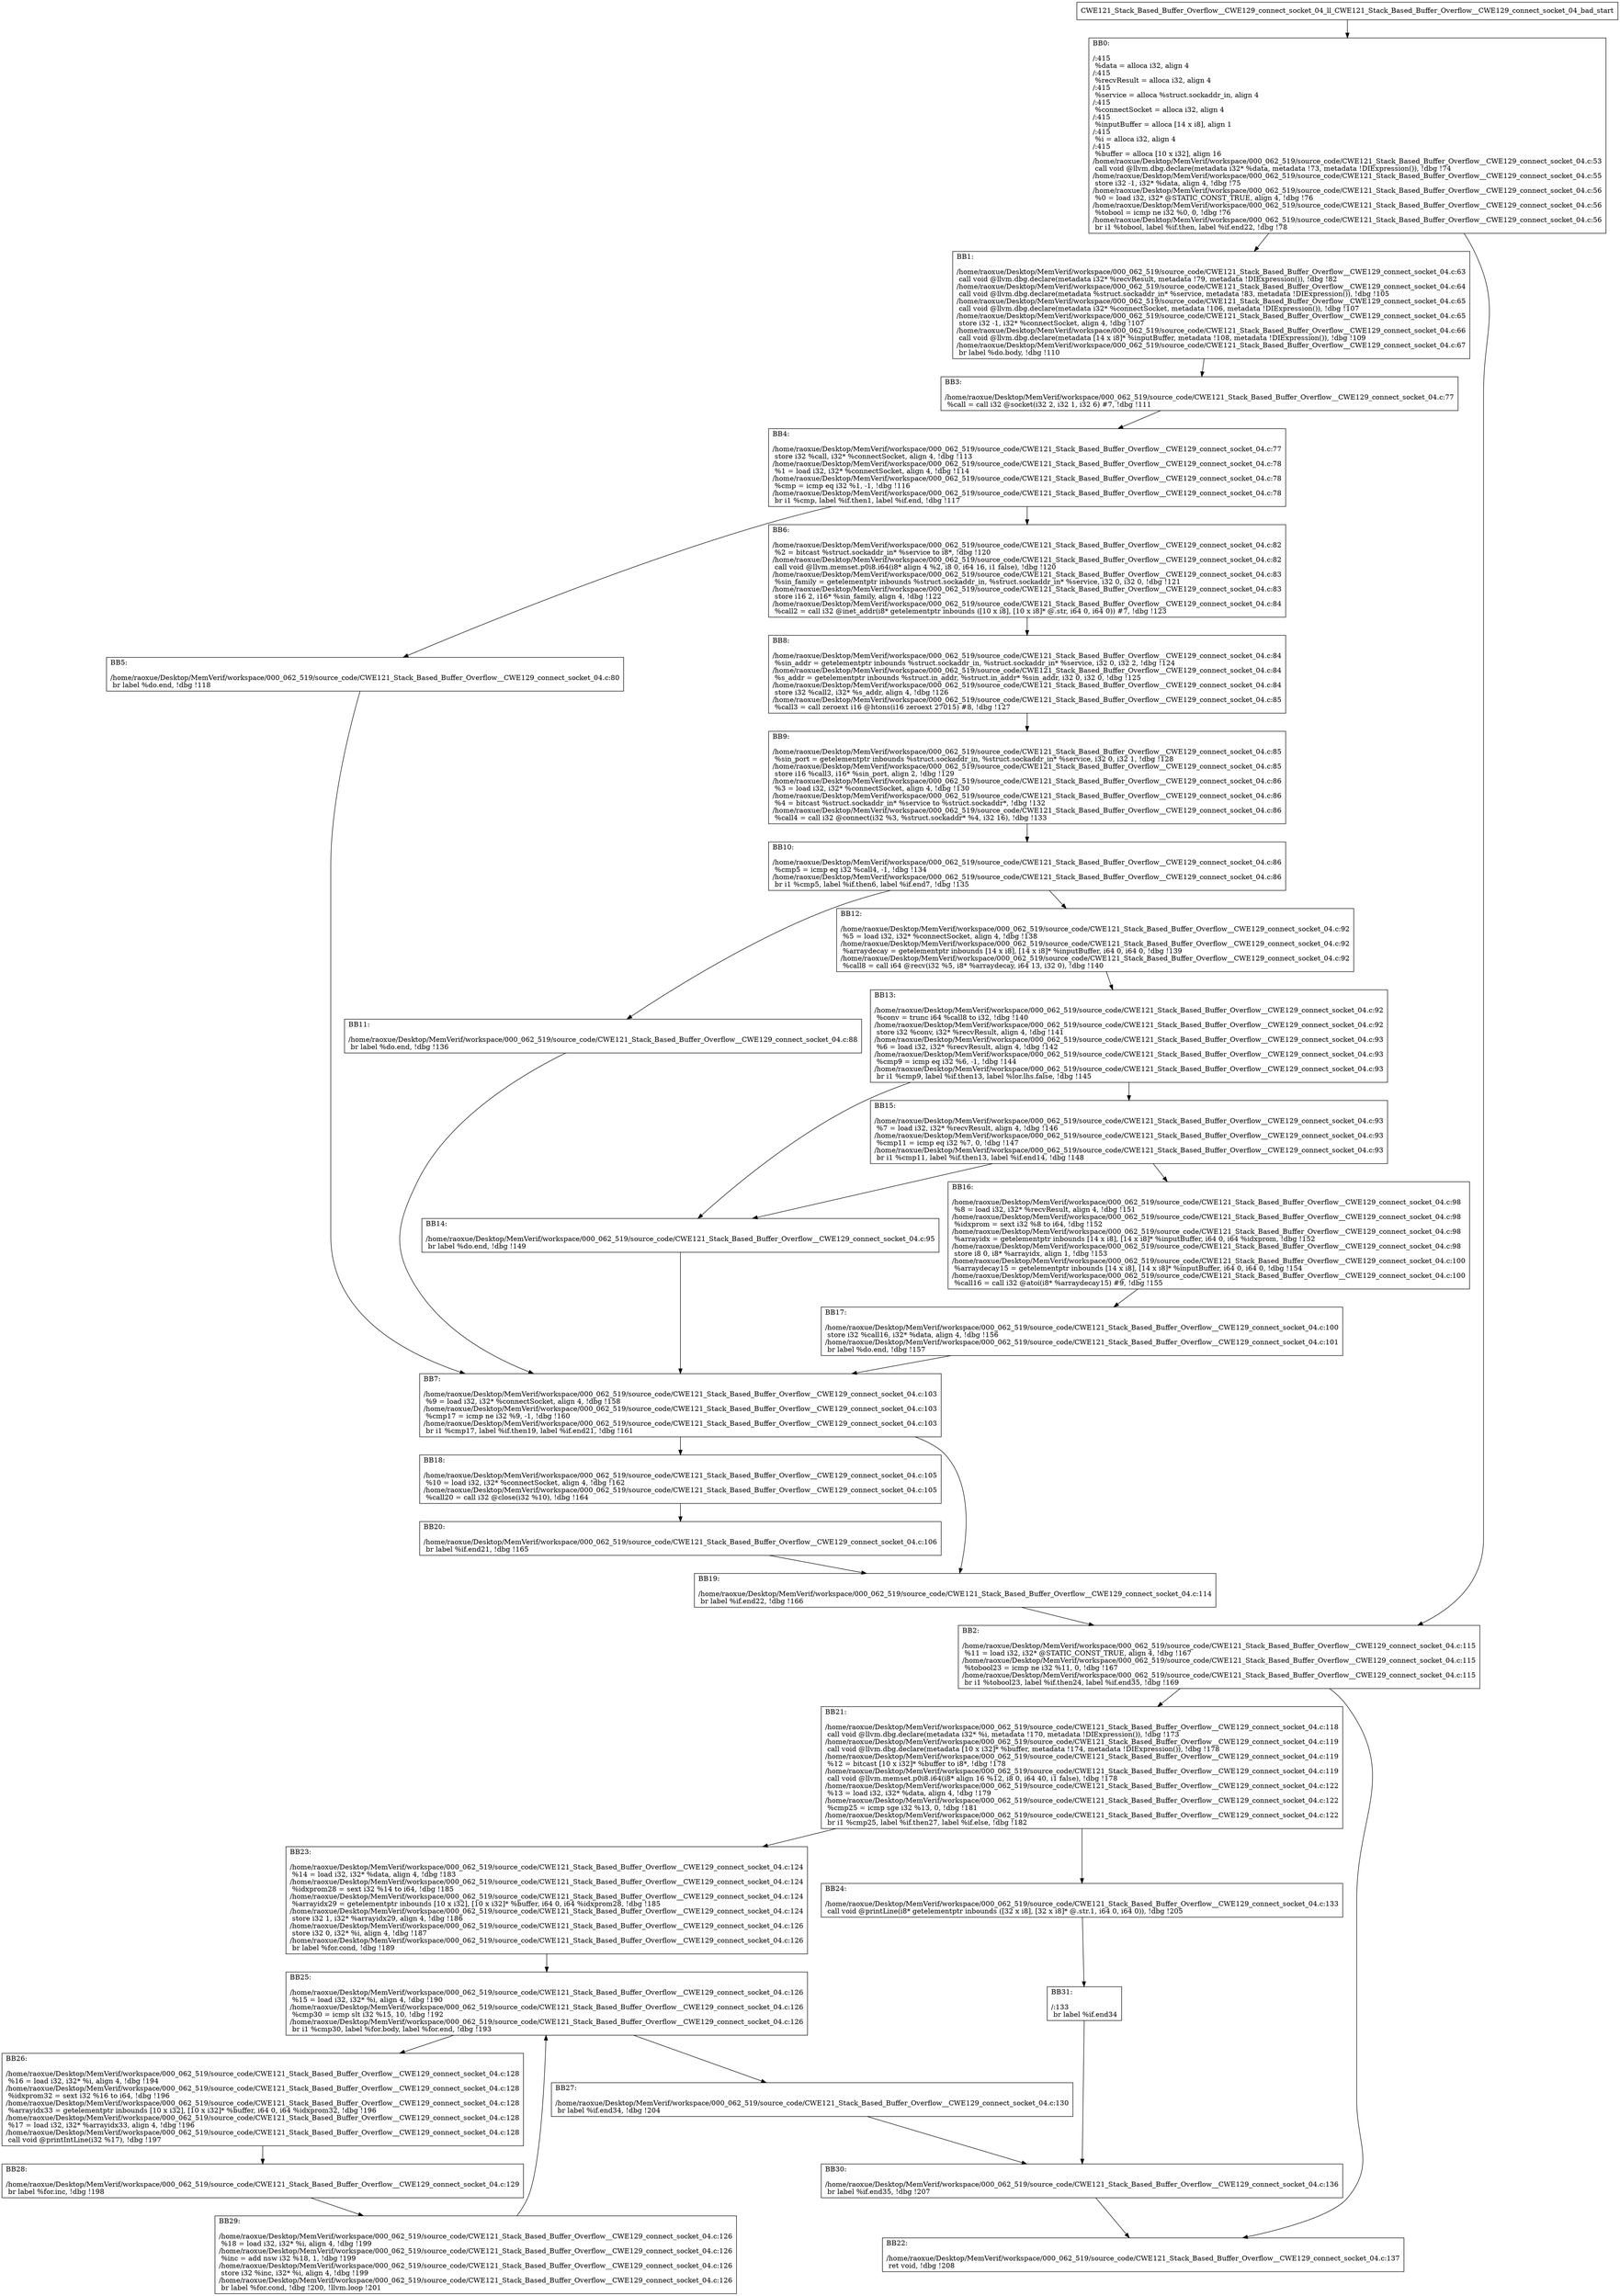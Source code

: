 digraph "CFG for'CWE121_Stack_Based_Buffer_Overflow__CWE129_connect_socket_04_ll_CWE121_Stack_Based_Buffer_Overflow__CWE129_connect_socket_04_bad' function" {
	BBCWE121_Stack_Based_Buffer_Overflow__CWE129_connect_socket_04_ll_CWE121_Stack_Based_Buffer_Overflow__CWE129_connect_socket_04_bad_start[shape=record,label="{CWE121_Stack_Based_Buffer_Overflow__CWE129_connect_socket_04_ll_CWE121_Stack_Based_Buffer_Overflow__CWE129_connect_socket_04_bad_start}"];
	BBCWE121_Stack_Based_Buffer_Overflow__CWE129_connect_socket_04_ll_CWE121_Stack_Based_Buffer_Overflow__CWE129_connect_socket_04_bad_start-> CWE121_Stack_Based_Buffer_Overflow__CWE129_connect_socket_04_ll_CWE121_Stack_Based_Buffer_Overflow__CWE129_connect_socket_04_badBB0;
	CWE121_Stack_Based_Buffer_Overflow__CWE129_connect_socket_04_ll_CWE121_Stack_Based_Buffer_Overflow__CWE129_connect_socket_04_badBB0 [shape=record, label="{BB0:\l\l/:415\l
  %data = alloca i32, align 4\l
/:415\l
  %recvResult = alloca i32, align 4\l
/:415\l
  %service = alloca %struct.sockaddr_in, align 4\l
/:415\l
  %connectSocket = alloca i32, align 4\l
/:415\l
  %inputBuffer = alloca [14 x i8], align 1\l
/:415\l
  %i = alloca i32, align 4\l
/:415\l
  %buffer = alloca [10 x i32], align 16\l
/home/raoxue/Desktop/MemVerif/workspace/000_062_519/source_code/CWE121_Stack_Based_Buffer_Overflow__CWE129_connect_socket_04.c:53\l
  call void @llvm.dbg.declare(metadata i32* %data, metadata !73, metadata !DIExpression()), !dbg !74\l
/home/raoxue/Desktop/MemVerif/workspace/000_062_519/source_code/CWE121_Stack_Based_Buffer_Overflow__CWE129_connect_socket_04.c:55\l
  store i32 -1, i32* %data, align 4, !dbg !75\l
/home/raoxue/Desktop/MemVerif/workspace/000_062_519/source_code/CWE121_Stack_Based_Buffer_Overflow__CWE129_connect_socket_04.c:56\l
  %0 = load i32, i32* @STATIC_CONST_TRUE, align 4, !dbg !76\l
/home/raoxue/Desktop/MemVerif/workspace/000_062_519/source_code/CWE121_Stack_Based_Buffer_Overflow__CWE129_connect_socket_04.c:56\l
  %tobool = icmp ne i32 %0, 0, !dbg !76\l
/home/raoxue/Desktop/MemVerif/workspace/000_062_519/source_code/CWE121_Stack_Based_Buffer_Overflow__CWE129_connect_socket_04.c:56\l
  br i1 %tobool, label %if.then, label %if.end22, !dbg !78\l
}"];
	CWE121_Stack_Based_Buffer_Overflow__CWE129_connect_socket_04_ll_CWE121_Stack_Based_Buffer_Overflow__CWE129_connect_socket_04_badBB0-> CWE121_Stack_Based_Buffer_Overflow__CWE129_connect_socket_04_ll_CWE121_Stack_Based_Buffer_Overflow__CWE129_connect_socket_04_badBB1;
	CWE121_Stack_Based_Buffer_Overflow__CWE129_connect_socket_04_ll_CWE121_Stack_Based_Buffer_Overflow__CWE129_connect_socket_04_badBB0-> CWE121_Stack_Based_Buffer_Overflow__CWE129_connect_socket_04_ll_CWE121_Stack_Based_Buffer_Overflow__CWE129_connect_socket_04_badBB2;
	CWE121_Stack_Based_Buffer_Overflow__CWE129_connect_socket_04_ll_CWE121_Stack_Based_Buffer_Overflow__CWE129_connect_socket_04_badBB1 [shape=record, label="{BB1:\l\l/home/raoxue/Desktop/MemVerif/workspace/000_062_519/source_code/CWE121_Stack_Based_Buffer_Overflow__CWE129_connect_socket_04.c:63\l
  call void @llvm.dbg.declare(metadata i32* %recvResult, metadata !79, metadata !DIExpression()), !dbg !82\l
/home/raoxue/Desktop/MemVerif/workspace/000_062_519/source_code/CWE121_Stack_Based_Buffer_Overflow__CWE129_connect_socket_04.c:64\l
  call void @llvm.dbg.declare(metadata %struct.sockaddr_in* %service, metadata !83, metadata !DIExpression()), !dbg !105\l
/home/raoxue/Desktop/MemVerif/workspace/000_062_519/source_code/CWE121_Stack_Based_Buffer_Overflow__CWE129_connect_socket_04.c:65\l
  call void @llvm.dbg.declare(metadata i32* %connectSocket, metadata !106, metadata !DIExpression()), !dbg !107\l
/home/raoxue/Desktop/MemVerif/workspace/000_062_519/source_code/CWE121_Stack_Based_Buffer_Overflow__CWE129_connect_socket_04.c:65\l
  store i32 -1, i32* %connectSocket, align 4, !dbg !107\l
/home/raoxue/Desktop/MemVerif/workspace/000_062_519/source_code/CWE121_Stack_Based_Buffer_Overflow__CWE129_connect_socket_04.c:66\l
  call void @llvm.dbg.declare(metadata [14 x i8]* %inputBuffer, metadata !108, metadata !DIExpression()), !dbg !109\l
/home/raoxue/Desktop/MemVerif/workspace/000_062_519/source_code/CWE121_Stack_Based_Buffer_Overflow__CWE129_connect_socket_04.c:67\l
  br label %do.body, !dbg !110\l
}"];
	CWE121_Stack_Based_Buffer_Overflow__CWE129_connect_socket_04_ll_CWE121_Stack_Based_Buffer_Overflow__CWE129_connect_socket_04_badBB1-> CWE121_Stack_Based_Buffer_Overflow__CWE129_connect_socket_04_ll_CWE121_Stack_Based_Buffer_Overflow__CWE129_connect_socket_04_badBB3;
	CWE121_Stack_Based_Buffer_Overflow__CWE129_connect_socket_04_ll_CWE121_Stack_Based_Buffer_Overflow__CWE129_connect_socket_04_badBB3 [shape=record, label="{BB3:\l\l/home/raoxue/Desktop/MemVerif/workspace/000_062_519/source_code/CWE121_Stack_Based_Buffer_Overflow__CWE129_connect_socket_04.c:77\l
  %call = call i32 @socket(i32 2, i32 1, i32 6) #7, !dbg !111\l
}"];
	CWE121_Stack_Based_Buffer_Overflow__CWE129_connect_socket_04_ll_CWE121_Stack_Based_Buffer_Overflow__CWE129_connect_socket_04_badBB3-> CWE121_Stack_Based_Buffer_Overflow__CWE129_connect_socket_04_ll_CWE121_Stack_Based_Buffer_Overflow__CWE129_connect_socket_04_badBB4;
	CWE121_Stack_Based_Buffer_Overflow__CWE129_connect_socket_04_ll_CWE121_Stack_Based_Buffer_Overflow__CWE129_connect_socket_04_badBB4 [shape=record, label="{BB4:\l\l/home/raoxue/Desktop/MemVerif/workspace/000_062_519/source_code/CWE121_Stack_Based_Buffer_Overflow__CWE129_connect_socket_04.c:77\l
  store i32 %call, i32* %connectSocket, align 4, !dbg !113\l
/home/raoxue/Desktop/MemVerif/workspace/000_062_519/source_code/CWE121_Stack_Based_Buffer_Overflow__CWE129_connect_socket_04.c:78\l
  %1 = load i32, i32* %connectSocket, align 4, !dbg !114\l
/home/raoxue/Desktop/MemVerif/workspace/000_062_519/source_code/CWE121_Stack_Based_Buffer_Overflow__CWE129_connect_socket_04.c:78\l
  %cmp = icmp eq i32 %1, -1, !dbg !116\l
/home/raoxue/Desktop/MemVerif/workspace/000_062_519/source_code/CWE121_Stack_Based_Buffer_Overflow__CWE129_connect_socket_04.c:78\l
  br i1 %cmp, label %if.then1, label %if.end, !dbg !117\l
}"];
	CWE121_Stack_Based_Buffer_Overflow__CWE129_connect_socket_04_ll_CWE121_Stack_Based_Buffer_Overflow__CWE129_connect_socket_04_badBB4-> CWE121_Stack_Based_Buffer_Overflow__CWE129_connect_socket_04_ll_CWE121_Stack_Based_Buffer_Overflow__CWE129_connect_socket_04_badBB5;
	CWE121_Stack_Based_Buffer_Overflow__CWE129_connect_socket_04_ll_CWE121_Stack_Based_Buffer_Overflow__CWE129_connect_socket_04_badBB4-> CWE121_Stack_Based_Buffer_Overflow__CWE129_connect_socket_04_ll_CWE121_Stack_Based_Buffer_Overflow__CWE129_connect_socket_04_badBB6;
	CWE121_Stack_Based_Buffer_Overflow__CWE129_connect_socket_04_ll_CWE121_Stack_Based_Buffer_Overflow__CWE129_connect_socket_04_badBB5 [shape=record, label="{BB5:\l\l/home/raoxue/Desktop/MemVerif/workspace/000_062_519/source_code/CWE121_Stack_Based_Buffer_Overflow__CWE129_connect_socket_04.c:80\l
  br label %do.end, !dbg !118\l
}"];
	CWE121_Stack_Based_Buffer_Overflow__CWE129_connect_socket_04_ll_CWE121_Stack_Based_Buffer_Overflow__CWE129_connect_socket_04_badBB5-> CWE121_Stack_Based_Buffer_Overflow__CWE129_connect_socket_04_ll_CWE121_Stack_Based_Buffer_Overflow__CWE129_connect_socket_04_badBB7;
	CWE121_Stack_Based_Buffer_Overflow__CWE129_connect_socket_04_ll_CWE121_Stack_Based_Buffer_Overflow__CWE129_connect_socket_04_badBB6 [shape=record, label="{BB6:\l\l/home/raoxue/Desktop/MemVerif/workspace/000_062_519/source_code/CWE121_Stack_Based_Buffer_Overflow__CWE129_connect_socket_04.c:82\l
  %2 = bitcast %struct.sockaddr_in* %service to i8*, !dbg !120\l
/home/raoxue/Desktop/MemVerif/workspace/000_062_519/source_code/CWE121_Stack_Based_Buffer_Overflow__CWE129_connect_socket_04.c:82\l
  call void @llvm.memset.p0i8.i64(i8* align 4 %2, i8 0, i64 16, i1 false), !dbg !120\l
/home/raoxue/Desktop/MemVerif/workspace/000_062_519/source_code/CWE121_Stack_Based_Buffer_Overflow__CWE129_connect_socket_04.c:83\l
  %sin_family = getelementptr inbounds %struct.sockaddr_in, %struct.sockaddr_in* %service, i32 0, i32 0, !dbg !121\l
/home/raoxue/Desktop/MemVerif/workspace/000_062_519/source_code/CWE121_Stack_Based_Buffer_Overflow__CWE129_connect_socket_04.c:83\l
  store i16 2, i16* %sin_family, align 4, !dbg !122\l
/home/raoxue/Desktop/MemVerif/workspace/000_062_519/source_code/CWE121_Stack_Based_Buffer_Overflow__CWE129_connect_socket_04.c:84\l
  %call2 = call i32 @inet_addr(i8* getelementptr inbounds ([10 x i8], [10 x i8]* @.str, i64 0, i64 0)) #7, !dbg !123\l
}"];
	CWE121_Stack_Based_Buffer_Overflow__CWE129_connect_socket_04_ll_CWE121_Stack_Based_Buffer_Overflow__CWE129_connect_socket_04_badBB6-> CWE121_Stack_Based_Buffer_Overflow__CWE129_connect_socket_04_ll_CWE121_Stack_Based_Buffer_Overflow__CWE129_connect_socket_04_badBB8;
	CWE121_Stack_Based_Buffer_Overflow__CWE129_connect_socket_04_ll_CWE121_Stack_Based_Buffer_Overflow__CWE129_connect_socket_04_badBB8 [shape=record, label="{BB8:\l\l/home/raoxue/Desktop/MemVerif/workspace/000_062_519/source_code/CWE121_Stack_Based_Buffer_Overflow__CWE129_connect_socket_04.c:84\l
  %sin_addr = getelementptr inbounds %struct.sockaddr_in, %struct.sockaddr_in* %service, i32 0, i32 2, !dbg !124\l
/home/raoxue/Desktop/MemVerif/workspace/000_062_519/source_code/CWE121_Stack_Based_Buffer_Overflow__CWE129_connect_socket_04.c:84\l
  %s_addr = getelementptr inbounds %struct.in_addr, %struct.in_addr* %sin_addr, i32 0, i32 0, !dbg !125\l
/home/raoxue/Desktop/MemVerif/workspace/000_062_519/source_code/CWE121_Stack_Based_Buffer_Overflow__CWE129_connect_socket_04.c:84\l
  store i32 %call2, i32* %s_addr, align 4, !dbg !126\l
/home/raoxue/Desktop/MemVerif/workspace/000_062_519/source_code/CWE121_Stack_Based_Buffer_Overflow__CWE129_connect_socket_04.c:85\l
  %call3 = call zeroext i16 @htons(i16 zeroext 27015) #8, !dbg !127\l
}"];
	CWE121_Stack_Based_Buffer_Overflow__CWE129_connect_socket_04_ll_CWE121_Stack_Based_Buffer_Overflow__CWE129_connect_socket_04_badBB8-> CWE121_Stack_Based_Buffer_Overflow__CWE129_connect_socket_04_ll_CWE121_Stack_Based_Buffer_Overflow__CWE129_connect_socket_04_badBB9;
	CWE121_Stack_Based_Buffer_Overflow__CWE129_connect_socket_04_ll_CWE121_Stack_Based_Buffer_Overflow__CWE129_connect_socket_04_badBB9 [shape=record, label="{BB9:\l\l/home/raoxue/Desktop/MemVerif/workspace/000_062_519/source_code/CWE121_Stack_Based_Buffer_Overflow__CWE129_connect_socket_04.c:85\l
  %sin_port = getelementptr inbounds %struct.sockaddr_in, %struct.sockaddr_in* %service, i32 0, i32 1, !dbg !128\l
/home/raoxue/Desktop/MemVerif/workspace/000_062_519/source_code/CWE121_Stack_Based_Buffer_Overflow__CWE129_connect_socket_04.c:85\l
  store i16 %call3, i16* %sin_port, align 2, !dbg !129\l
/home/raoxue/Desktop/MemVerif/workspace/000_062_519/source_code/CWE121_Stack_Based_Buffer_Overflow__CWE129_connect_socket_04.c:86\l
  %3 = load i32, i32* %connectSocket, align 4, !dbg !130\l
/home/raoxue/Desktop/MemVerif/workspace/000_062_519/source_code/CWE121_Stack_Based_Buffer_Overflow__CWE129_connect_socket_04.c:86\l
  %4 = bitcast %struct.sockaddr_in* %service to %struct.sockaddr*, !dbg !132\l
/home/raoxue/Desktop/MemVerif/workspace/000_062_519/source_code/CWE121_Stack_Based_Buffer_Overflow__CWE129_connect_socket_04.c:86\l
  %call4 = call i32 @connect(i32 %3, %struct.sockaddr* %4, i32 16), !dbg !133\l
}"];
	CWE121_Stack_Based_Buffer_Overflow__CWE129_connect_socket_04_ll_CWE121_Stack_Based_Buffer_Overflow__CWE129_connect_socket_04_badBB9-> CWE121_Stack_Based_Buffer_Overflow__CWE129_connect_socket_04_ll_CWE121_Stack_Based_Buffer_Overflow__CWE129_connect_socket_04_badBB10;
	CWE121_Stack_Based_Buffer_Overflow__CWE129_connect_socket_04_ll_CWE121_Stack_Based_Buffer_Overflow__CWE129_connect_socket_04_badBB10 [shape=record, label="{BB10:\l\l/home/raoxue/Desktop/MemVerif/workspace/000_062_519/source_code/CWE121_Stack_Based_Buffer_Overflow__CWE129_connect_socket_04.c:86\l
  %cmp5 = icmp eq i32 %call4, -1, !dbg !134\l
/home/raoxue/Desktop/MemVerif/workspace/000_062_519/source_code/CWE121_Stack_Based_Buffer_Overflow__CWE129_connect_socket_04.c:86\l
  br i1 %cmp5, label %if.then6, label %if.end7, !dbg !135\l
}"];
	CWE121_Stack_Based_Buffer_Overflow__CWE129_connect_socket_04_ll_CWE121_Stack_Based_Buffer_Overflow__CWE129_connect_socket_04_badBB10-> CWE121_Stack_Based_Buffer_Overflow__CWE129_connect_socket_04_ll_CWE121_Stack_Based_Buffer_Overflow__CWE129_connect_socket_04_badBB11;
	CWE121_Stack_Based_Buffer_Overflow__CWE129_connect_socket_04_ll_CWE121_Stack_Based_Buffer_Overflow__CWE129_connect_socket_04_badBB10-> CWE121_Stack_Based_Buffer_Overflow__CWE129_connect_socket_04_ll_CWE121_Stack_Based_Buffer_Overflow__CWE129_connect_socket_04_badBB12;
	CWE121_Stack_Based_Buffer_Overflow__CWE129_connect_socket_04_ll_CWE121_Stack_Based_Buffer_Overflow__CWE129_connect_socket_04_badBB11 [shape=record, label="{BB11:\l\l/home/raoxue/Desktop/MemVerif/workspace/000_062_519/source_code/CWE121_Stack_Based_Buffer_Overflow__CWE129_connect_socket_04.c:88\l
  br label %do.end, !dbg !136\l
}"];
	CWE121_Stack_Based_Buffer_Overflow__CWE129_connect_socket_04_ll_CWE121_Stack_Based_Buffer_Overflow__CWE129_connect_socket_04_badBB11-> CWE121_Stack_Based_Buffer_Overflow__CWE129_connect_socket_04_ll_CWE121_Stack_Based_Buffer_Overflow__CWE129_connect_socket_04_badBB7;
	CWE121_Stack_Based_Buffer_Overflow__CWE129_connect_socket_04_ll_CWE121_Stack_Based_Buffer_Overflow__CWE129_connect_socket_04_badBB12 [shape=record, label="{BB12:\l\l/home/raoxue/Desktop/MemVerif/workspace/000_062_519/source_code/CWE121_Stack_Based_Buffer_Overflow__CWE129_connect_socket_04.c:92\l
  %5 = load i32, i32* %connectSocket, align 4, !dbg !138\l
/home/raoxue/Desktop/MemVerif/workspace/000_062_519/source_code/CWE121_Stack_Based_Buffer_Overflow__CWE129_connect_socket_04.c:92\l
  %arraydecay = getelementptr inbounds [14 x i8], [14 x i8]* %inputBuffer, i64 0, i64 0, !dbg !139\l
/home/raoxue/Desktop/MemVerif/workspace/000_062_519/source_code/CWE121_Stack_Based_Buffer_Overflow__CWE129_connect_socket_04.c:92\l
  %call8 = call i64 @recv(i32 %5, i8* %arraydecay, i64 13, i32 0), !dbg !140\l
}"];
	CWE121_Stack_Based_Buffer_Overflow__CWE129_connect_socket_04_ll_CWE121_Stack_Based_Buffer_Overflow__CWE129_connect_socket_04_badBB12-> CWE121_Stack_Based_Buffer_Overflow__CWE129_connect_socket_04_ll_CWE121_Stack_Based_Buffer_Overflow__CWE129_connect_socket_04_badBB13;
	CWE121_Stack_Based_Buffer_Overflow__CWE129_connect_socket_04_ll_CWE121_Stack_Based_Buffer_Overflow__CWE129_connect_socket_04_badBB13 [shape=record, label="{BB13:\l\l/home/raoxue/Desktop/MemVerif/workspace/000_062_519/source_code/CWE121_Stack_Based_Buffer_Overflow__CWE129_connect_socket_04.c:92\l
  %conv = trunc i64 %call8 to i32, !dbg !140\l
/home/raoxue/Desktop/MemVerif/workspace/000_062_519/source_code/CWE121_Stack_Based_Buffer_Overflow__CWE129_connect_socket_04.c:92\l
  store i32 %conv, i32* %recvResult, align 4, !dbg !141\l
/home/raoxue/Desktop/MemVerif/workspace/000_062_519/source_code/CWE121_Stack_Based_Buffer_Overflow__CWE129_connect_socket_04.c:93\l
  %6 = load i32, i32* %recvResult, align 4, !dbg !142\l
/home/raoxue/Desktop/MemVerif/workspace/000_062_519/source_code/CWE121_Stack_Based_Buffer_Overflow__CWE129_connect_socket_04.c:93\l
  %cmp9 = icmp eq i32 %6, -1, !dbg !144\l
/home/raoxue/Desktop/MemVerif/workspace/000_062_519/source_code/CWE121_Stack_Based_Buffer_Overflow__CWE129_connect_socket_04.c:93\l
  br i1 %cmp9, label %if.then13, label %lor.lhs.false, !dbg !145\l
}"];
	CWE121_Stack_Based_Buffer_Overflow__CWE129_connect_socket_04_ll_CWE121_Stack_Based_Buffer_Overflow__CWE129_connect_socket_04_badBB13-> CWE121_Stack_Based_Buffer_Overflow__CWE129_connect_socket_04_ll_CWE121_Stack_Based_Buffer_Overflow__CWE129_connect_socket_04_badBB14;
	CWE121_Stack_Based_Buffer_Overflow__CWE129_connect_socket_04_ll_CWE121_Stack_Based_Buffer_Overflow__CWE129_connect_socket_04_badBB13-> CWE121_Stack_Based_Buffer_Overflow__CWE129_connect_socket_04_ll_CWE121_Stack_Based_Buffer_Overflow__CWE129_connect_socket_04_badBB15;
	CWE121_Stack_Based_Buffer_Overflow__CWE129_connect_socket_04_ll_CWE121_Stack_Based_Buffer_Overflow__CWE129_connect_socket_04_badBB15 [shape=record, label="{BB15:\l\l/home/raoxue/Desktop/MemVerif/workspace/000_062_519/source_code/CWE121_Stack_Based_Buffer_Overflow__CWE129_connect_socket_04.c:93\l
  %7 = load i32, i32* %recvResult, align 4, !dbg !146\l
/home/raoxue/Desktop/MemVerif/workspace/000_062_519/source_code/CWE121_Stack_Based_Buffer_Overflow__CWE129_connect_socket_04.c:93\l
  %cmp11 = icmp eq i32 %7, 0, !dbg !147\l
/home/raoxue/Desktop/MemVerif/workspace/000_062_519/source_code/CWE121_Stack_Based_Buffer_Overflow__CWE129_connect_socket_04.c:93\l
  br i1 %cmp11, label %if.then13, label %if.end14, !dbg !148\l
}"];
	CWE121_Stack_Based_Buffer_Overflow__CWE129_connect_socket_04_ll_CWE121_Stack_Based_Buffer_Overflow__CWE129_connect_socket_04_badBB15-> CWE121_Stack_Based_Buffer_Overflow__CWE129_connect_socket_04_ll_CWE121_Stack_Based_Buffer_Overflow__CWE129_connect_socket_04_badBB14;
	CWE121_Stack_Based_Buffer_Overflow__CWE129_connect_socket_04_ll_CWE121_Stack_Based_Buffer_Overflow__CWE129_connect_socket_04_badBB15-> CWE121_Stack_Based_Buffer_Overflow__CWE129_connect_socket_04_ll_CWE121_Stack_Based_Buffer_Overflow__CWE129_connect_socket_04_badBB16;
	CWE121_Stack_Based_Buffer_Overflow__CWE129_connect_socket_04_ll_CWE121_Stack_Based_Buffer_Overflow__CWE129_connect_socket_04_badBB14 [shape=record, label="{BB14:\l\l/home/raoxue/Desktop/MemVerif/workspace/000_062_519/source_code/CWE121_Stack_Based_Buffer_Overflow__CWE129_connect_socket_04.c:95\l
  br label %do.end, !dbg !149\l
}"];
	CWE121_Stack_Based_Buffer_Overflow__CWE129_connect_socket_04_ll_CWE121_Stack_Based_Buffer_Overflow__CWE129_connect_socket_04_badBB14-> CWE121_Stack_Based_Buffer_Overflow__CWE129_connect_socket_04_ll_CWE121_Stack_Based_Buffer_Overflow__CWE129_connect_socket_04_badBB7;
	CWE121_Stack_Based_Buffer_Overflow__CWE129_connect_socket_04_ll_CWE121_Stack_Based_Buffer_Overflow__CWE129_connect_socket_04_badBB16 [shape=record, label="{BB16:\l\l/home/raoxue/Desktop/MemVerif/workspace/000_062_519/source_code/CWE121_Stack_Based_Buffer_Overflow__CWE129_connect_socket_04.c:98\l
  %8 = load i32, i32* %recvResult, align 4, !dbg !151\l
/home/raoxue/Desktop/MemVerif/workspace/000_062_519/source_code/CWE121_Stack_Based_Buffer_Overflow__CWE129_connect_socket_04.c:98\l
  %idxprom = sext i32 %8 to i64, !dbg !152\l
/home/raoxue/Desktop/MemVerif/workspace/000_062_519/source_code/CWE121_Stack_Based_Buffer_Overflow__CWE129_connect_socket_04.c:98\l
  %arrayidx = getelementptr inbounds [14 x i8], [14 x i8]* %inputBuffer, i64 0, i64 %idxprom, !dbg !152\l
/home/raoxue/Desktop/MemVerif/workspace/000_062_519/source_code/CWE121_Stack_Based_Buffer_Overflow__CWE129_connect_socket_04.c:98\l
  store i8 0, i8* %arrayidx, align 1, !dbg !153\l
/home/raoxue/Desktop/MemVerif/workspace/000_062_519/source_code/CWE121_Stack_Based_Buffer_Overflow__CWE129_connect_socket_04.c:100\l
  %arraydecay15 = getelementptr inbounds [14 x i8], [14 x i8]* %inputBuffer, i64 0, i64 0, !dbg !154\l
/home/raoxue/Desktop/MemVerif/workspace/000_062_519/source_code/CWE121_Stack_Based_Buffer_Overflow__CWE129_connect_socket_04.c:100\l
  %call16 = call i32 @atoi(i8* %arraydecay15) #9, !dbg !155\l
}"];
	CWE121_Stack_Based_Buffer_Overflow__CWE129_connect_socket_04_ll_CWE121_Stack_Based_Buffer_Overflow__CWE129_connect_socket_04_badBB16-> CWE121_Stack_Based_Buffer_Overflow__CWE129_connect_socket_04_ll_CWE121_Stack_Based_Buffer_Overflow__CWE129_connect_socket_04_badBB17;
	CWE121_Stack_Based_Buffer_Overflow__CWE129_connect_socket_04_ll_CWE121_Stack_Based_Buffer_Overflow__CWE129_connect_socket_04_badBB17 [shape=record, label="{BB17:\l\l/home/raoxue/Desktop/MemVerif/workspace/000_062_519/source_code/CWE121_Stack_Based_Buffer_Overflow__CWE129_connect_socket_04.c:100\l
  store i32 %call16, i32* %data, align 4, !dbg !156\l
/home/raoxue/Desktop/MemVerif/workspace/000_062_519/source_code/CWE121_Stack_Based_Buffer_Overflow__CWE129_connect_socket_04.c:101\l
  br label %do.end, !dbg !157\l
}"];
	CWE121_Stack_Based_Buffer_Overflow__CWE129_connect_socket_04_ll_CWE121_Stack_Based_Buffer_Overflow__CWE129_connect_socket_04_badBB17-> CWE121_Stack_Based_Buffer_Overflow__CWE129_connect_socket_04_ll_CWE121_Stack_Based_Buffer_Overflow__CWE129_connect_socket_04_badBB7;
	CWE121_Stack_Based_Buffer_Overflow__CWE129_connect_socket_04_ll_CWE121_Stack_Based_Buffer_Overflow__CWE129_connect_socket_04_badBB7 [shape=record, label="{BB7:\l\l/home/raoxue/Desktop/MemVerif/workspace/000_062_519/source_code/CWE121_Stack_Based_Buffer_Overflow__CWE129_connect_socket_04.c:103\l
  %9 = load i32, i32* %connectSocket, align 4, !dbg !158\l
/home/raoxue/Desktop/MemVerif/workspace/000_062_519/source_code/CWE121_Stack_Based_Buffer_Overflow__CWE129_connect_socket_04.c:103\l
  %cmp17 = icmp ne i32 %9, -1, !dbg !160\l
/home/raoxue/Desktop/MemVerif/workspace/000_062_519/source_code/CWE121_Stack_Based_Buffer_Overflow__CWE129_connect_socket_04.c:103\l
  br i1 %cmp17, label %if.then19, label %if.end21, !dbg !161\l
}"];
	CWE121_Stack_Based_Buffer_Overflow__CWE129_connect_socket_04_ll_CWE121_Stack_Based_Buffer_Overflow__CWE129_connect_socket_04_badBB7-> CWE121_Stack_Based_Buffer_Overflow__CWE129_connect_socket_04_ll_CWE121_Stack_Based_Buffer_Overflow__CWE129_connect_socket_04_badBB18;
	CWE121_Stack_Based_Buffer_Overflow__CWE129_connect_socket_04_ll_CWE121_Stack_Based_Buffer_Overflow__CWE129_connect_socket_04_badBB7-> CWE121_Stack_Based_Buffer_Overflow__CWE129_connect_socket_04_ll_CWE121_Stack_Based_Buffer_Overflow__CWE129_connect_socket_04_badBB19;
	CWE121_Stack_Based_Buffer_Overflow__CWE129_connect_socket_04_ll_CWE121_Stack_Based_Buffer_Overflow__CWE129_connect_socket_04_badBB18 [shape=record, label="{BB18:\l\l/home/raoxue/Desktop/MemVerif/workspace/000_062_519/source_code/CWE121_Stack_Based_Buffer_Overflow__CWE129_connect_socket_04.c:105\l
  %10 = load i32, i32* %connectSocket, align 4, !dbg !162\l
/home/raoxue/Desktop/MemVerif/workspace/000_062_519/source_code/CWE121_Stack_Based_Buffer_Overflow__CWE129_connect_socket_04.c:105\l
  %call20 = call i32 @close(i32 %10), !dbg !164\l
}"];
	CWE121_Stack_Based_Buffer_Overflow__CWE129_connect_socket_04_ll_CWE121_Stack_Based_Buffer_Overflow__CWE129_connect_socket_04_badBB18-> CWE121_Stack_Based_Buffer_Overflow__CWE129_connect_socket_04_ll_CWE121_Stack_Based_Buffer_Overflow__CWE129_connect_socket_04_badBB20;
	CWE121_Stack_Based_Buffer_Overflow__CWE129_connect_socket_04_ll_CWE121_Stack_Based_Buffer_Overflow__CWE129_connect_socket_04_badBB20 [shape=record, label="{BB20:\l\l/home/raoxue/Desktop/MemVerif/workspace/000_062_519/source_code/CWE121_Stack_Based_Buffer_Overflow__CWE129_connect_socket_04.c:106\l
  br label %if.end21, !dbg !165\l
}"];
	CWE121_Stack_Based_Buffer_Overflow__CWE129_connect_socket_04_ll_CWE121_Stack_Based_Buffer_Overflow__CWE129_connect_socket_04_badBB20-> CWE121_Stack_Based_Buffer_Overflow__CWE129_connect_socket_04_ll_CWE121_Stack_Based_Buffer_Overflow__CWE129_connect_socket_04_badBB19;
	CWE121_Stack_Based_Buffer_Overflow__CWE129_connect_socket_04_ll_CWE121_Stack_Based_Buffer_Overflow__CWE129_connect_socket_04_badBB19 [shape=record, label="{BB19:\l\l/home/raoxue/Desktop/MemVerif/workspace/000_062_519/source_code/CWE121_Stack_Based_Buffer_Overflow__CWE129_connect_socket_04.c:114\l
  br label %if.end22, !dbg !166\l
}"];
	CWE121_Stack_Based_Buffer_Overflow__CWE129_connect_socket_04_ll_CWE121_Stack_Based_Buffer_Overflow__CWE129_connect_socket_04_badBB19-> CWE121_Stack_Based_Buffer_Overflow__CWE129_connect_socket_04_ll_CWE121_Stack_Based_Buffer_Overflow__CWE129_connect_socket_04_badBB2;
	CWE121_Stack_Based_Buffer_Overflow__CWE129_connect_socket_04_ll_CWE121_Stack_Based_Buffer_Overflow__CWE129_connect_socket_04_badBB2 [shape=record, label="{BB2:\l\l/home/raoxue/Desktop/MemVerif/workspace/000_062_519/source_code/CWE121_Stack_Based_Buffer_Overflow__CWE129_connect_socket_04.c:115\l
  %11 = load i32, i32* @STATIC_CONST_TRUE, align 4, !dbg !167\l
/home/raoxue/Desktop/MemVerif/workspace/000_062_519/source_code/CWE121_Stack_Based_Buffer_Overflow__CWE129_connect_socket_04.c:115\l
  %tobool23 = icmp ne i32 %11, 0, !dbg !167\l
/home/raoxue/Desktop/MemVerif/workspace/000_062_519/source_code/CWE121_Stack_Based_Buffer_Overflow__CWE129_connect_socket_04.c:115\l
  br i1 %tobool23, label %if.then24, label %if.end35, !dbg !169\l
}"];
	CWE121_Stack_Based_Buffer_Overflow__CWE129_connect_socket_04_ll_CWE121_Stack_Based_Buffer_Overflow__CWE129_connect_socket_04_badBB2-> CWE121_Stack_Based_Buffer_Overflow__CWE129_connect_socket_04_ll_CWE121_Stack_Based_Buffer_Overflow__CWE129_connect_socket_04_badBB21;
	CWE121_Stack_Based_Buffer_Overflow__CWE129_connect_socket_04_ll_CWE121_Stack_Based_Buffer_Overflow__CWE129_connect_socket_04_badBB2-> CWE121_Stack_Based_Buffer_Overflow__CWE129_connect_socket_04_ll_CWE121_Stack_Based_Buffer_Overflow__CWE129_connect_socket_04_badBB22;
	CWE121_Stack_Based_Buffer_Overflow__CWE129_connect_socket_04_ll_CWE121_Stack_Based_Buffer_Overflow__CWE129_connect_socket_04_badBB21 [shape=record, label="{BB21:\l\l/home/raoxue/Desktop/MemVerif/workspace/000_062_519/source_code/CWE121_Stack_Based_Buffer_Overflow__CWE129_connect_socket_04.c:118\l
  call void @llvm.dbg.declare(metadata i32* %i, metadata !170, metadata !DIExpression()), !dbg !173\l
/home/raoxue/Desktop/MemVerif/workspace/000_062_519/source_code/CWE121_Stack_Based_Buffer_Overflow__CWE129_connect_socket_04.c:119\l
  call void @llvm.dbg.declare(metadata [10 x i32]* %buffer, metadata !174, metadata !DIExpression()), !dbg !178\l
/home/raoxue/Desktop/MemVerif/workspace/000_062_519/source_code/CWE121_Stack_Based_Buffer_Overflow__CWE129_connect_socket_04.c:119\l
  %12 = bitcast [10 x i32]* %buffer to i8*, !dbg !178\l
/home/raoxue/Desktop/MemVerif/workspace/000_062_519/source_code/CWE121_Stack_Based_Buffer_Overflow__CWE129_connect_socket_04.c:119\l
  call void @llvm.memset.p0i8.i64(i8* align 16 %12, i8 0, i64 40, i1 false), !dbg !178\l
/home/raoxue/Desktop/MemVerif/workspace/000_062_519/source_code/CWE121_Stack_Based_Buffer_Overflow__CWE129_connect_socket_04.c:122\l
  %13 = load i32, i32* %data, align 4, !dbg !179\l
/home/raoxue/Desktop/MemVerif/workspace/000_062_519/source_code/CWE121_Stack_Based_Buffer_Overflow__CWE129_connect_socket_04.c:122\l
  %cmp25 = icmp sge i32 %13, 0, !dbg !181\l
/home/raoxue/Desktop/MemVerif/workspace/000_062_519/source_code/CWE121_Stack_Based_Buffer_Overflow__CWE129_connect_socket_04.c:122\l
  br i1 %cmp25, label %if.then27, label %if.else, !dbg !182\l
}"];
	CWE121_Stack_Based_Buffer_Overflow__CWE129_connect_socket_04_ll_CWE121_Stack_Based_Buffer_Overflow__CWE129_connect_socket_04_badBB21-> CWE121_Stack_Based_Buffer_Overflow__CWE129_connect_socket_04_ll_CWE121_Stack_Based_Buffer_Overflow__CWE129_connect_socket_04_badBB23;
	CWE121_Stack_Based_Buffer_Overflow__CWE129_connect_socket_04_ll_CWE121_Stack_Based_Buffer_Overflow__CWE129_connect_socket_04_badBB21-> CWE121_Stack_Based_Buffer_Overflow__CWE129_connect_socket_04_ll_CWE121_Stack_Based_Buffer_Overflow__CWE129_connect_socket_04_badBB24;
	CWE121_Stack_Based_Buffer_Overflow__CWE129_connect_socket_04_ll_CWE121_Stack_Based_Buffer_Overflow__CWE129_connect_socket_04_badBB23 [shape=record, label="{BB23:\l\l/home/raoxue/Desktop/MemVerif/workspace/000_062_519/source_code/CWE121_Stack_Based_Buffer_Overflow__CWE129_connect_socket_04.c:124\l
  %14 = load i32, i32* %data, align 4, !dbg !183\l
/home/raoxue/Desktop/MemVerif/workspace/000_062_519/source_code/CWE121_Stack_Based_Buffer_Overflow__CWE129_connect_socket_04.c:124\l
  %idxprom28 = sext i32 %14 to i64, !dbg !185\l
/home/raoxue/Desktop/MemVerif/workspace/000_062_519/source_code/CWE121_Stack_Based_Buffer_Overflow__CWE129_connect_socket_04.c:124\l
  %arrayidx29 = getelementptr inbounds [10 x i32], [10 x i32]* %buffer, i64 0, i64 %idxprom28, !dbg !185\l
/home/raoxue/Desktop/MemVerif/workspace/000_062_519/source_code/CWE121_Stack_Based_Buffer_Overflow__CWE129_connect_socket_04.c:124\l
  store i32 1, i32* %arrayidx29, align 4, !dbg !186\l
/home/raoxue/Desktop/MemVerif/workspace/000_062_519/source_code/CWE121_Stack_Based_Buffer_Overflow__CWE129_connect_socket_04.c:126\l
  store i32 0, i32* %i, align 4, !dbg !187\l
/home/raoxue/Desktop/MemVerif/workspace/000_062_519/source_code/CWE121_Stack_Based_Buffer_Overflow__CWE129_connect_socket_04.c:126\l
  br label %for.cond, !dbg !189\l
}"];
	CWE121_Stack_Based_Buffer_Overflow__CWE129_connect_socket_04_ll_CWE121_Stack_Based_Buffer_Overflow__CWE129_connect_socket_04_badBB23-> CWE121_Stack_Based_Buffer_Overflow__CWE129_connect_socket_04_ll_CWE121_Stack_Based_Buffer_Overflow__CWE129_connect_socket_04_badBB25;
	CWE121_Stack_Based_Buffer_Overflow__CWE129_connect_socket_04_ll_CWE121_Stack_Based_Buffer_Overflow__CWE129_connect_socket_04_badBB25 [shape=record, label="{BB25:\l\l/home/raoxue/Desktop/MemVerif/workspace/000_062_519/source_code/CWE121_Stack_Based_Buffer_Overflow__CWE129_connect_socket_04.c:126\l
  %15 = load i32, i32* %i, align 4, !dbg !190\l
/home/raoxue/Desktop/MemVerif/workspace/000_062_519/source_code/CWE121_Stack_Based_Buffer_Overflow__CWE129_connect_socket_04.c:126\l
  %cmp30 = icmp slt i32 %15, 10, !dbg !192\l
/home/raoxue/Desktop/MemVerif/workspace/000_062_519/source_code/CWE121_Stack_Based_Buffer_Overflow__CWE129_connect_socket_04.c:126\l
  br i1 %cmp30, label %for.body, label %for.end, !dbg !193\l
}"];
	CWE121_Stack_Based_Buffer_Overflow__CWE129_connect_socket_04_ll_CWE121_Stack_Based_Buffer_Overflow__CWE129_connect_socket_04_badBB25-> CWE121_Stack_Based_Buffer_Overflow__CWE129_connect_socket_04_ll_CWE121_Stack_Based_Buffer_Overflow__CWE129_connect_socket_04_badBB26;
	CWE121_Stack_Based_Buffer_Overflow__CWE129_connect_socket_04_ll_CWE121_Stack_Based_Buffer_Overflow__CWE129_connect_socket_04_badBB25-> CWE121_Stack_Based_Buffer_Overflow__CWE129_connect_socket_04_ll_CWE121_Stack_Based_Buffer_Overflow__CWE129_connect_socket_04_badBB27;
	CWE121_Stack_Based_Buffer_Overflow__CWE129_connect_socket_04_ll_CWE121_Stack_Based_Buffer_Overflow__CWE129_connect_socket_04_badBB26 [shape=record, label="{BB26:\l\l/home/raoxue/Desktop/MemVerif/workspace/000_062_519/source_code/CWE121_Stack_Based_Buffer_Overflow__CWE129_connect_socket_04.c:128\l
  %16 = load i32, i32* %i, align 4, !dbg !194\l
/home/raoxue/Desktop/MemVerif/workspace/000_062_519/source_code/CWE121_Stack_Based_Buffer_Overflow__CWE129_connect_socket_04.c:128\l
  %idxprom32 = sext i32 %16 to i64, !dbg !196\l
/home/raoxue/Desktop/MemVerif/workspace/000_062_519/source_code/CWE121_Stack_Based_Buffer_Overflow__CWE129_connect_socket_04.c:128\l
  %arrayidx33 = getelementptr inbounds [10 x i32], [10 x i32]* %buffer, i64 0, i64 %idxprom32, !dbg !196\l
/home/raoxue/Desktop/MemVerif/workspace/000_062_519/source_code/CWE121_Stack_Based_Buffer_Overflow__CWE129_connect_socket_04.c:128\l
  %17 = load i32, i32* %arrayidx33, align 4, !dbg !196\l
/home/raoxue/Desktop/MemVerif/workspace/000_062_519/source_code/CWE121_Stack_Based_Buffer_Overflow__CWE129_connect_socket_04.c:128\l
  call void @printIntLine(i32 %17), !dbg !197\l
}"];
	CWE121_Stack_Based_Buffer_Overflow__CWE129_connect_socket_04_ll_CWE121_Stack_Based_Buffer_Overflow__CWE129_connect_socket_04_badBB26-> CWE121_Stack_Based_Buffer_Overflow__CWE129_connect_socket_04_ll_CWE121_Stack_Based_Buffer_Overflow__CWE129_connect_socket_04_badBB28;
	CWE121_Stack_Based_Buffer_Overflow__CWE129_connect_socket_04_ll_CWE121_Stack_Based_Buffer_Overflow__CWE129_connect_socket_04_badBB28 [shape=record, label="{BB28:\l\l/home/raoxue/Desktop/MemVerif/workspace/000_062_519/source_code/CWE121_Stack_Based_Buffer_Overflow__CWE129_connect_socket_04.c:129\l
  br label %for.inc, !dbg !198\l
}"];
	CWE121_Stack_Based_Buffer_Overflow__CWE129_connect_socket_04_ll_CWE121_Stack_Based_Buffer_Overflow__CWE129_connect_socket_04_badBB28-> CWE121_Stack_Based_Buffer_Overflow__CWE129_connect_socket_04_ll_CWE121_Stack_Based_Buffer_Overflow__CWE129_connect_socket_04_badBB29;
	CWE121_Stack_Based_Buffer_Overflow__CWE129_connect_socket_04_ll_CWE121_Stack_Based_Buffer_Overflow__CWE129_connect_socket_04_badBB29 [shape=record, label="{BB29:\l\l/home/raoxue/Desktop/MemVerif/workspace/000_062_519/source_code/CWE121_Stack_Based_Buffer_Overflow__CWE129_connect_socket_04.c:126\l
  %18 = load i32, i32* %i, align 4, !dbg !199\l
/home/raoxue/Desktop/MemVerif/workspace/000_062_519/source_code/CWE121_Stack_Based_Buffer_Overflow__CWE129_connect_socket_04.c:126\l
  %inc = add nsw i32 %18, 1, !dbg !199\l
/home/raoxue/Desktop/MemVerif/workspace/000_062_519/source_code/CWE121_Stack_Based_Buffer_Overflow__CWE129_connect_socket_04.c:126\l
  store i32 %inc, i32* %i, align 4, !dbg !199\l
/home/raoxue/Desktop/MemVerif/workspace/000_062_519/source_code/CWE121_Stack_Based_Buffer_Overflow__CWE129_connect_socket_04.c:126\l
  br label %for.cond, !dbg !200, !llvm.loop !201\l
}"];
	CWE121_Stack_Based_Buffer_Overflow__CWE129_connect_socket_04_ll_CWE121_Stack_Based_Buffer_Overflow__CWE129_connect_socket_04_badBB29-> CWE121_Stack_Based_Buffer_Overflow__CWE129_connect_socket_04_ll_CWE121_Stack_Based_Buffer_Overflow__CWE129_connect_socket_04_badBB25;
	CWE121_Stack_Based_Buffer_Overflow__CWE129_connect_socket_04_ll_CWE121_Stack_Based_Buffer_Overflow__CWE129_connect_socket_04_badBB27 [shape=record, label="{BB27:\l\l/home/raoxue/Desktop/MemVerif/workspace/000_062_519/source_code/CWE121_Stack_Based_Buffer_Overflow__CWE129_connect_socket_04.c:130\l
  br label %if.end34, !dbg !204\l
}"];
	CWE121_Stack_Based_Buffer_Overflow__CWE129_connect_socket_04_ll_CWE121_Stack_Based_Buffer_Overflow__CWE129_connect_socket_04_badBB27-> CWE121_Stack_Based_Buffer_Overflow__CWE129_connect_socket_04_ll_CWE121_Stack_Based_Buffer_Overflow__CWE129_connect_socket_04_badBB30;
	CWE121_Stack_Based_Buffer_Overflow__CWE129_connect_socket_04_ll_CWE121_Stack_Based_Buffer_Overflow__CWE129_connect_socket_04_badBB24 [shape=record, label="{BB24:\l\l/home/raoxue/Desktop/MemVerif/workspace/000_062_519/source_code/CWE121_Stack_Based_Buffer_Overflow__CWE129_connect_socket_04.c:133\l
  call void @printLine(i8* getelementptr inbounds ([32 x i8], [32 x i8]* @.str.1, i64 0, i64 0)), !dbg !205\l
}"];
	CWE121_Stack_Based_Buffer_Overflow__CWE129_connect_socket_04_ll_CWE121_Stack_Based_Buffer_Overflow__CWE129_connect_socket_04_badBB24-> CWE121_Stack_Based_Buffer_Overflow__CWE129_connect_socket_04_ll_CWE121_Stack_Based_Buffer_Overflow__CWE129_connect_socket_04_badBB31;
	CWE121_Stack_Based_Buffer_Overflow__CWE129_connect_socket_04_ll_CWE121_Stack_Based_Buffer_Overflow__CWE129_connect_socket_04_badBB31 [shape=record, label="{BB31:\l\l/:133\l
  br label %if.end34\l
}"];
	CWE121_Stack_Based_Buffer_Overflow__CWE129_connect_socket_04_ll_CWE121_Stack_Based_Buffer_Overflow__CWE129_connect_socket_04_badBB31-> CWE121_Stack_Based_Buffer_Overflow__CWE129_connect_socket_04_ll_CWE121_Stack_Based_Buffer_Overflow__CWE129_connect_socket_04_badBB30;
	CWE121_Stack_Based_Buffer_Overflow__CWE129_connect_socket_04_ll_CWE121_Stack_Based_Buffer_Overflow__CWE129_connect_socket_04_badBB30 [shape=record, label="{BB30:\l\l/home/raoxue/Desktop/MemVerif/workspace/000_062_519/source_code/CWE121_Stack_Based_Buffer_Overflow__CWE129_connect_socket_04.c:136\l
  br label %if.end35, !dbg !207\l
}"];
	CWE121_Stack_Based_Buffer_Overflow__CWE129_connect_socket_04_ll_CWE121_Stack_Based_Buffer_Overflow__CWE129_connect_socket_04_badBB30-> CWE121_Stack_Based_Buffer_Overflow__CWE129_connect_socket_04_ll_CWE121_Stack_Based_Buffer_Overflow__CWE129_connect_socket_04_badBB22;
	CWE121_Stack_Based_Buffer_Overflow__CWE129_connect_socket_04_ll_CWE121_Stack_Based_Buffer_Overflow__CWE129_connect_socket_04_badBB22 [shape=record, label="{BB22:\l\l/home/raoxue/Desktop/MemVerif/workspace/000_062_519/source_code/CWE121_Stack_Based_Buffer_Overflow__CWE129_connect_socket_04.c:137\l
  ret void, !dbg !208\l
}"];
}
